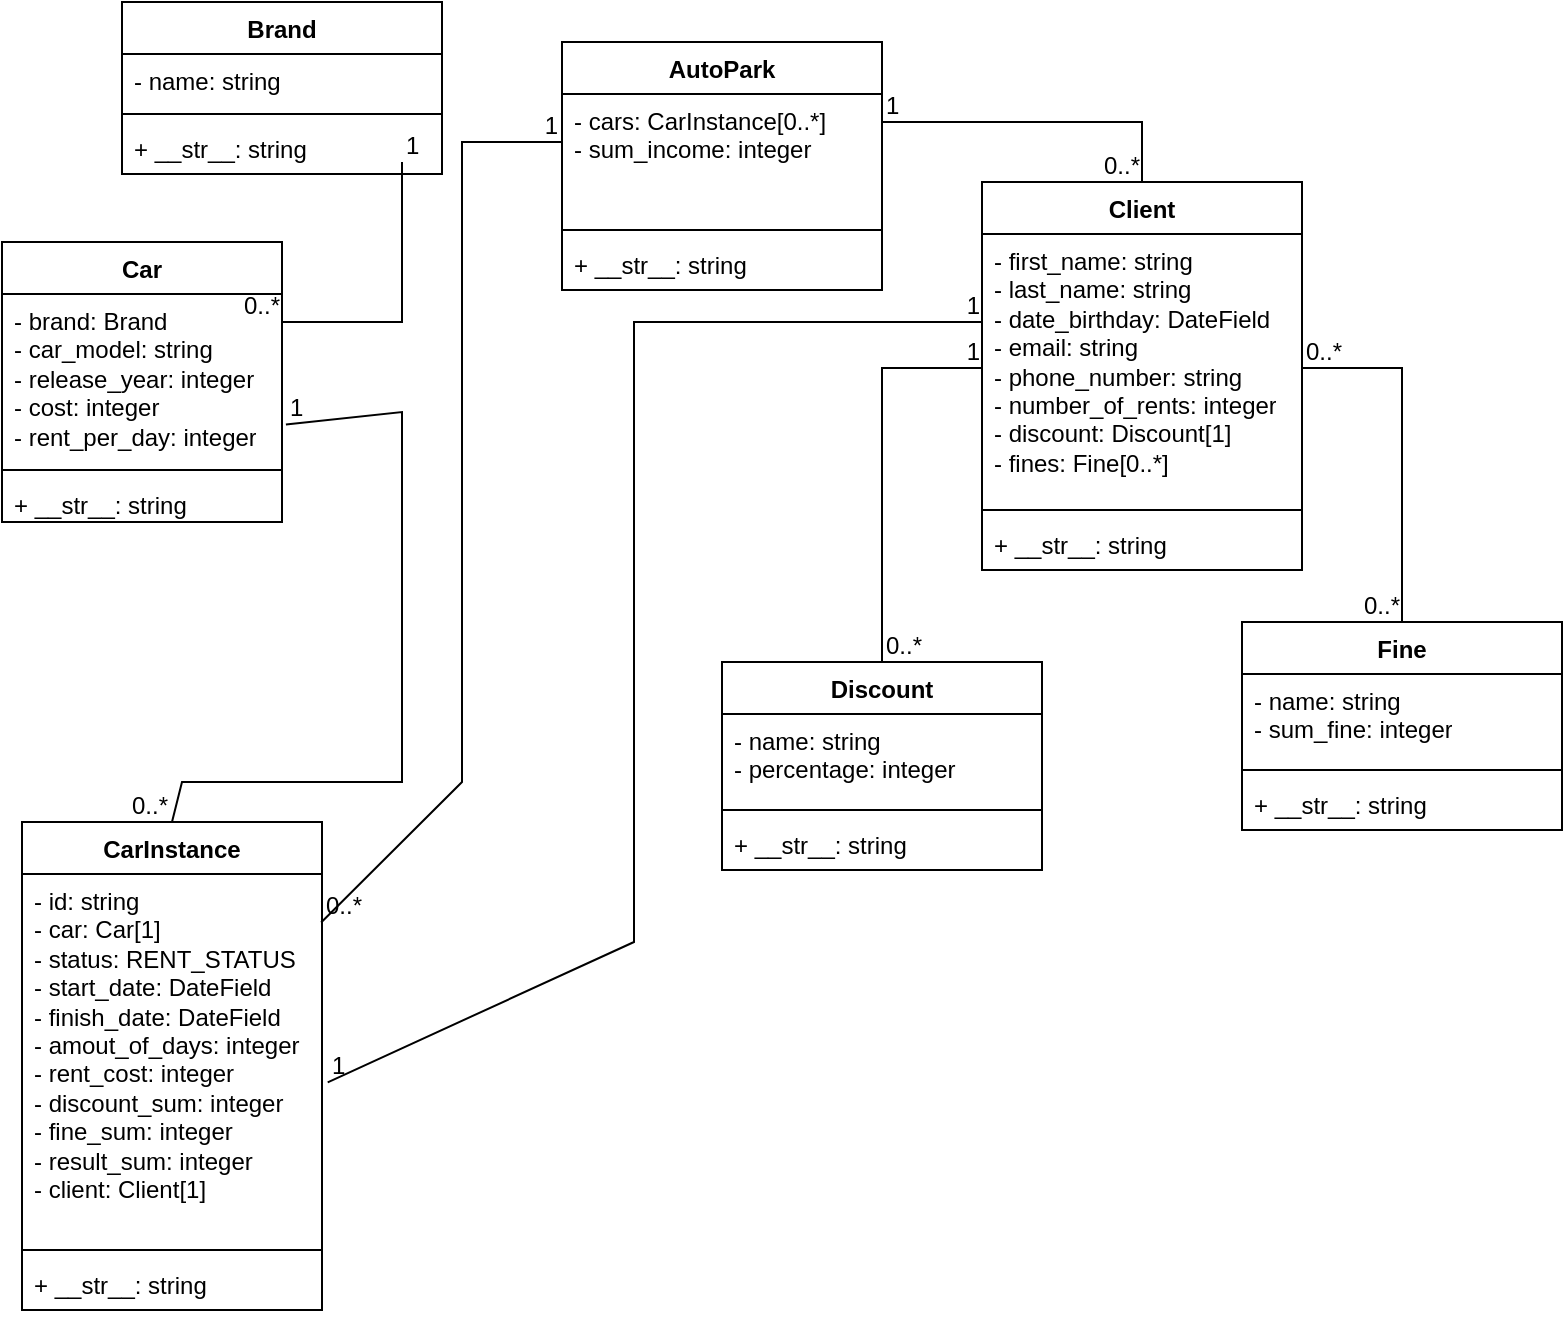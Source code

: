<mxfile version="21.3.2" type="device">
  <diagram name="Страница 1" id="Kk9kSj2eaHtR4Nf_tTGe">
    <mxGraphModel dx="1050" dy="581" grid="1" gridSize="10" guides="1" tooltips="1" connect="1" arrows="1" fold="1" page="1" pageScale="1" pageWidth="827" pageHeight="1169" math="0" shadow="0">
      <root>
        <mxCell id="0" />
        <mxCell id="1" parent="0" />
        <mxCell id="_AKniGrvtcUPgQlUbhEi-1" value="Car" style="swimlane;fontStyle=1;align=center;verticalAlign=top;childLayout=stackLayout;horizontal=1;startSize=26;horizontalStack=0;resizeParent=1;resizeParentMax=0;resizeLast=0;collapsible=1;marginBottom=0;whiteSpace=wrap;html=1;" parent="1" vertex="1">
          <mxGeometry x="20" y="130" width="140" height="140" as="geometry" />
        </mxCell>
        <mxCell id="_AKniGrvtcUPgQlUbhEi-2" value="- brand: Brand&lt;br&gt;- car_model: string&lt;br&gt;- release_year: integer&lt;br&gt;- cost: integer&lt;br&gt;- rent_per_day: integer" style="text;strokeColor=none;fillColor=none;align=left;verticalAlign=top;spacingLeft=4;spacingRight=4;overflow=hidden;rotatable=0;points=[[0,0.5],[1,0.5]];portConstraint=eastwest;whiteSpace=wrap;html=1;" parent="_AKniGrvtcUPgQlUbhEi-1" vertex="1">
          <mxGeometry y="26" width="140" height="84" as="geometry" />
        </mxCell>
        <mxCell id="_AKniGrvtcUPgQlUbhEi-3" value="" style="line;strokeWidth=1;fillColor=none;align=left;verticalAlign=middle;spacingTop=-1;spacingLeft=3;spacingRight=3;rotatable=0;labelPosition=right;points=[];portConstraint=eastwest;strokeColor=inherit;" parent="_AKniGrvtcUPgQlUbhEi-1" vertex="1">
          <mxGeometry y="110" width="140" height="8" as="geometry" />
        </mxCell>
        <mxCell id="_AKniGrvtcUPgQlUbhEi-4" value="+ __str__: string" style="text;strokeColor=none;fillColor=none;align=left;verticalAlign=top;spacingLeft=4;spacingRight=4;overflow=hidden;rotatable=0;points=[[0,0.5],[1,0.5]];portConstraint=eastwest;whiteSpace=wrap;html=1;" parent="_AKniGrvtcUPgQlUbhEi-1" vertex="1">
          <mxGeometry y="118" width="140" height="22" as="geometry" />
        </mxCell>
        <mxCell id="_AKniGrvtcUPgQlUbhEi-13" value="AutoPark" style="swimlane;fontStyle=1;align=center;verticalAlign=top;childLayout=stackLayout;horizontal=1;startSize=26;horizontalStack=0;resizeParent=1;resizeParentMax=0;resizeLast=0;collapsible=1;marginBottom=0;whiteSpace=wrap;html=1;" parent="1" vertex="1">
          <mxGeometry x="300" y="30" width="160" height="124" as="geometry" />
        </mxCell>
        <mxCell id="_AKniGrvtcUPgQlUbhEi-14" value="- cars: CarInstance[0..*]&lt;br&gt;- sum_income: integer" style="text;strokeColor=none;fillColor=none;align=left;verticalAlign=top;spacingLeft=4;spacingRight=4;overflow=hidden;rotatable=0;points=[[0,0.5],[1,0.5]];portConstraint=eastwest;whiteSpace=wrap;html=1;" parent="_AKniGrvtcUPgQlUbhEi-13" vertex="1">
          <mxGeometry y="26" width="160" height="64" as="geometry" />
        </mxCell>
        <mxCell id="_AKniGrvtcUPgQlUbhEi-15" value="" style="line;strokeWidth=1;fillColor=none;align=left;verticalAlign=middle;spacingTop=-1;spacingLeft=3;spacingRight=3;rotatable=0;labelPosition=right;points=[];portConstraint=eastwest;strokeColor=inherit;" parent="_AKniGrvtcUPgQlUbhEi-13" vertex="1">
          <mxGeometry y="90" width="160" height="8" as="geometry" />
        </mxCell>
        <mxCell id="_AKniGrvtcUPgQlUbhEi-16" value="+ __str__: string" style="text;strokeColor=none;fillColor=none;align=left;verticalAlign=top;spacingLeft=4;spacingRight=4;overflow=hidden;rotatable=0;points=[[0,0.5],[1,0.5]];portConstraint=eastwest;whiteSpace=wrap;html=1;" parent="_AKniGrvtcUPgQlUbhEi-13" vertex="1">
          <mxGeometry y="98" width="160" height="26" as="geometry" />
        </mxCell>
        <mxCell id="_AKniGrvtcUPgQlUbhEi-17" value="Client" style="swimlane;fontStyle=1;align=center;verticalAlign=top;childLayout=stackLayout;horizontal=1;startSize=26;horizontalStack=0;resizeParent=1;resizeParentMax=0;resizeLast=0;collapsible=1;marginBottom=0;whiteSpace=wrap;html=1;" parent="1" vertex="1">
          <mxGeometry x="510" y="100" width="160" height="194" as="geometry" />
        </mxCell>
        <mxCell id="_AKniGrvtcUPgQlUbhEi-18" value="- first_name: string&lt;br&gt;- last_name: string&lt;br&gt;- date_birthday: DateField&lt;br&gt;- email: string&lt;br&gt;- phone_number: string&lt;br&gt;- number_of_rents: integer&lt;br&gt;- discount: Discount[1]&lt;br&gt;- fines: Fine[0..*]" style="text;strokeColor=none;fillColor=none;align=left;verticalAlign=top;spacingLeft=4;spacingRight=4;overflow=hidden;rotatable=0;points=[[0,0.5],[1,0.5]];portConstraint=eastwest;whiteSpace=wrap;html=1;" parent="_AKniGrvtcUPgQlUbhEi-17" vertex="1">
          <mxGeometry y="26" width="160" height="134" as="geometry" />
        </mxCell>
        <mxCell id="_AKniGrvtcUPgQlUbhEi-19" value="" style="line;strokeWidth=1;fillColor=none;align=left;verticalAlign=middle;spacingTop=-1;spacingLeft=3;spacingRight=3;rotatable=0;labelPosition=right;points=[];portConstraint=eastwest;strokeColor=inherit;" parent="_AKniGrvtcUPgQlUbhEi-17" vertex="1">
          <mxGeometry y="160" width="160" height="8" as="geometry" />
        </mxCell>
        <mxCell id="_AKniGrvtcUPgQlUbhEi-20" value="+ __str__: string" style="text;strokeColor=none;fillColor=none;align=left;verticalAlign=top;spacingLeft=4;spacingRight=4;overflow=hidden;rotatable=0;points=[[0,0.5],[1,0.5]];portConstraint=eastwest;whiteSpace=wrap;html=1;" parent="_AKniGrvtcUPgQlUbhEi-17" vertex="1">
          <mxGeometry y="168" width="160" height="26" as="geometry" />
        </mxCell>
        <mxCell id="_AKniGrvtcUPgQlUbhEi-29" value="Discount" style="swimlane;fontStyle=1;align=center;verticalAlign=top;childLayout=stackLayout;horizontal=1;startSize=26;horizontalStack=0;resizeParent=1;resizeParentMax=0;resizeLast=0;collapsible=1;marginBottom=0;whiteSpace=wrap;html=1;" parent="1" vertex="1">
          <mxGeometry x="380" y="340" width="160" height="104" as="geometry" />
        </mxCell>
        <mxCell id="_AKniGrvtcUPgQlUbhEi-30" value="- name: string&lt;br&gt;- percentage: integer&amp;nbsp;" style="text;strokeColor=none;fillColor=none;align=left;verticalAlign=top;spacingLeft=4;spacingRight=4;overflow=hidden;rotatable=0;points=[[0,0.5],[1,0.5]];portConstraint=eastwest;whiteSpace=wrap;html=1;" parent="_AKniGrvtcUPgQlUbhEi-29" vertex="1">
          <mxGeometry y="26" width="160" height="44" as="geometry" />
        </mxCell>
        <mxCell id="_AKniGrvtcUPgQlUbhEi-31" value="" style="line;strokeWidth=1;fillColor=none;align=left;verticalAlign=middle;spacingTop=-1;spacingLeft=3;spacingRight=3;rotatable=0;labelPosition=right;points=[];portConstraint=eastwest;strokeColor=inherit;" parent="_AKniGrvtcUPgQlUbhEi-29" vertex="1">
          <mxGeometry y="70" width="160" height="8" as="geometry" />
        </mxCell>
        <mxCell id="_AKniGrvtcUPgQlUbhEi-32" value="+ __str__: string" style="text;strokeColor=none;fillColor=none;align=left;verticalAlign=top;spacingLeft=4;spacingRight=4;overflow=hidden;rotatable=0;points=[[0,0.5],[1,0.5]];portConstraint=eastwest;whiteSpace=wrap;html=1;" parent="_AKniGrvtcUPgQlUbhEi-29" vertex="1">
          <mxGeometry y="78" width="160" height="26" as="geometry" />
        </mxCell>
        <mxCell id="_AKniGrvtcUPgQlUbhEi-33" value="Fine" style="swimlane;fontStyle=1;align=center;verticalAlign=top;childLayout=stackLayout;horizontal=1;startSize=26;horizontalStack=0;resizeParent=1;resizeParentMax=0;resizeLast=0;collapsible=1;marginBottom=0;whiteSpace=wrap;html=1;" parent="1" vertex="1">
          <mxGeometry x="640" y="320" width="160" height="104" as="geometry" />
        </mxCell>
        <mxCell id="_AKniGrvtcUPgQlUbhEi-34" value="- name: string&lt;br&gt;- sum_fine: integer" style="text;strokeColor=none;fillColor=none;align=left;verticalAlign=top;spacingLeft=4;spacingRight=4;overflow=hidden;rotatable=0;points=[[0,0.5],[1,0.5]];portConstraint=eastwest;whiteSpace=wrap;html=1;" parent="_AKniGrvtcUPgQlUbhEi-33" vertex="1">
          <mxGeometry y="26" width="160" height="44" as="geometry" />
        </mxCell>
        <mxCell id="_AKniGrvtcUPgQlUbhEi-35" value="" style="line;strokeWidth=1;fillColor=none;align=left;verticalAlign=middle;spacingTop=-1;spacingLeft=3;spacingRight=3;rotatable=0;labelPosition=right;points=[];portConstraint=eastwest;strokeColor=inherit;" parent="_AKniGrvtcUPgQlUbhEi-33" vertex="1">
          <mxGeometry y="70" width="160" height="8" as="geometry" />
        </mxCell>
        <mxCell id="_AKniGrvtcUPgQlUbhEi-36" value="+ __str__: string" style="text;strokeColor=none;fillColor=none;align=left;verticalAlign=top;spacingLeft=4;spacingRight=4;overflow=hidden;rotatable=0;points=[[0,0.5],[1,0.5]];portConstraint=eastwest;whiteSpace=wrap;html=1;" parent="_AKniGrvtcUPgQlUbhEi-33" vertex="1">
          <mxGeometry y="78" width="160" height="26" as="geometry" />
        </mxCell>
        <mxCell id="_AKniGrvtcUPgQlUbhEi-37" value="" style="endArrow=none;html=1;rounded=0;exitX=0.5;exitY=0;exitDx=0;exitDy=0;entryX=0;entryY=0.5;entryDx=0;entryDy=0;" parent="1" source="_AKniGrvtcUPgQlUbhEi-29" target="_AKniGrvtcUPgQlUbhEi-18" edge="1">
          <mxGeometry relative="1" as="geometry">
            <mxPoint x="500" y="250" as="sourcePoint" />
            <mxPoint x="660" y="250" as="targetPoint" />
            <Array as="points">
              <mxPoint x="460" y="193" />
            </Array>
          </mxGeometry>
        </mxCell>
        <mxCell id="_AKniGrvtcUPgQlUbhEi-38" value="0..*" style="resizable=0;html=1;whiteSpace=wrap;align=left;verticalAlign=bottom;" parent="_AKniGrvtcUPgQlUbhEi-37" connectable="0" vertex="1">
          <mxGeometry x="-1" relative="1" as="geometry" />
        </mxCell>
        <mxCell id="_AKniGrvtcUPgQlUbhEi-39" value="1" style="resizable=0;html=1;whiteSpace=wrap;align=right;verticalAlign=bottom;" parent="_AKniGrvtcUPgQlUbhEi-37" connectable="0" vertex="1">
          <mxGeometry x="1" relative="1" as="geometry" />
        </mxCell>
        <mxCell id="_AKniGrvtcUPgQlUbhEi-40" value="" style="endArrow=none;html=1;rounded=0;entryX=0.5;entryY=0;entryDx=0;entryDy=0;exitX=1;exitY=0.5;exitDx=0;exitDy=0;" parent="1" source="_AKniGrvtcUPgQlUbhEi-18" target="_AKniGrvtcUPgQlUbhEi-33" edge="1">
          <mxGeometry relative="1" as="geometry">
            <mxPoint x="670" y="140" as="sourcePoint" />
            <mxPoint x="830" y="140" as="targetPoint" />
            <Array as="points">
              <mxPoint x="720" y="193" />
            </Array>
          </mxGeometry>
        </mxCell>
        <mxCell id="_AKniGrvtcUPgQlUbhEi-41" value="0..*" style="resizable=0;html=1;whiteSpace=wrap;align=left;verticalAlign=bottom;" parent="_AKniGrvtcUPgQlUbhEi-40" connectable="0" vertex="1">
          <mxGeometry x="-1" relative="1" as="geometry" />
        </mxCell>
        <mxCell id="_AKniGrvtcUPgQlUbhEi-42" value="0..*" style="resizable=0;html=1;whiteSpace=wrap;align=right;verticalAlign=bottom;" parent="_AKniGrvtcUPgQlUbhEi-40" connectable="0" vertex="1">
          <mxGeometry x="1" relative="1" as="geometry" />
        </mxCell>
        <mxCell id="_AKniGrvtcUPgQlUbhEi-43" value="" style="endArrow=none;html=1;rounded=0;entryX=0.5;entryY=0;entryDx=0;entryDy=0;" parent="1" target="_AKniGrvtcUPgQlUbhEi-17" edge="1">
          <mxGeometry relative="1" as="geometry">
            <mxPoint x="460" y="70" as="sourcePoint" />
            <mxPoint x="620" y="70" as="targetPoint" />
            <Array as="points">
              <mxPoint x="590" y="70" />
            </Array>
          </mxGeometry>
        </mxCell>
        <mxCell id="_AKniGrvtcUPgQlUbhEi-44" value="1" style="resizable=0;html=1;whiteSpace=wrap;align=left;verticalAlign=bottom;" parent="_AKniGrvtcUPgQlUbhEi-43" connectable="0" vertex="1">
          <mxGeometry x="-1" relative="1" as="geometry" />
        </mxCell>
        <mxCell id="_AKniGrvtcUPgQlUbhEi-45" value="0..*" style="resizable=0;html=1;whiteSpace=wrap;align=right;verticalAlign=bottom;" parent="_AKniGrvtcUPgQlUbhEi-43" connectable="0" vertex="1">
          <mxGeometry x="1" relative="1" as="geometry" />
        </mxCell>
        <mxCell id="_AKniGrvtcUPgQlUbhEi-46" value="" style="endArrow=none;html=1;rounded=0;exitX=0.997;exitY=0.132;exitDx=0;exitDy=0;exitPerimeter=0;" parent="1" source="_AKniGrvtcUPgQlUbhEi-62" edge="1">
          <mxGeometry relative="1" as="geometry">
            <mxPoint x="240" y="400" as="sourcePoint" />
            <mxPoint x="300" y="80" as="targetPoint" />
            <Array as="points">
              <mxPoint x="250" y="400" />
              <mxPoint x="250" y="80" />
            </Array>
          </mxGeometry>
        </mxCell>
        <mxCell id="_AKniGrvtcUPgQlUbhEi-47" value="0..*" style="resizable=0;html=1;whiteSpace=wrap;align=left;verticalAlign=bottom;" parent="_AKniGrvtcUPgQlUbhEi-46" connectable="0" vertex="1">
          <mxGeometry x="-1" relative="1" as="geometry" />
        </mxCell>
        <mxCell id="_AKniGrvtcUPgQlUbhEi-48" value="1" style="resizable=0;html=1;whiteSpace=wrap;align=right;verticalAlign=bottom;" parent="_AKniGrvtcUPgQlUbhEi-46" connectable="0" vertex="1">
          <mxGeometry x="1" relative="1" as="geometry" />
        </mxCell>
        <mxCell id="_AKniGrvtcUPgQlUbhEi-55" value="" style="endArrow=none;html=1;rounded=0;exitX=1.019;exitY=0.566;exitDx=0;exitDy=0;exitPerimeter=0;" parent="1" source="_AKniGrvtcUPgQlUbhEi-62" edge="1">
          <mxGeometry relative="1" as="geometry">
            <mxPoint x="336.4" y="240.214" as="sourcePoint" />
            <mxPoint x="510" y="170" as="targetPoint" />
            <Array as="points">
              <mxPoint x="336" y="480" />
              <mxPoint x="336" y="170" />
            </Array>
          </mxGeometry>
        </mxCell>
        <mxCell id="_AKniGrvtcUPgQlUbhEi-56" value="1" style="resizable=0;html=1;whiteSpace=wrap;align=left;verticalAlign=bottom;" parent="_AKniGrvtcUPgQlUbhEi-55" connectable="0" vertex="1">
          <mxGeometry x="-1" relative="1" as="geometry" />
        </mxCell>
        <mxCell id="_AKniGrvtcUPgQlUbhEi-57" value="1" style="resizable=0;html=1;whiteSpace=wrap;align=right;verticalAlign=bottom;" parent="_AKniGrvtcUPgQlUbhEi-55" connectable="0" vertex="1">
          <mxGeometry x="1" relative="1" as="geometry" />
        </mxCell>
        <mxCell id="_AKniGrvtcUPgQlUbhEi-58" value="" style="endArrow=none;html=1;rounded=0;entryX=0.5;entryY=0;entryDx=0;entryDy=0;exitX=1.014;exitY=0.777;exitDx=0;exitDy=0;exitPerimeter=0;" parent="1" source="_AKniGrvtcUPgQlUbhEi-2" target="_AKniGrvtcUPgQlUbhEi-61" edge="1">
          <mxGeometry relative="1" as="geometry">
            <mxPoint x="220" y="210" as="sourcePoint" />
            <mxPoint x="300" y="121" as="targetPoint" />
            <Array as="points">
              <mxPoint x="220" y="215" />
              <mxPoint x="220" y="320" />
              <mxPoint x="220" y="350" />
              <mxPoint x="220" y="400" />
              <mxPoint x="110" y="400" />
            </Array>
          </mxGeometry>
        </mxCell>
        <mxCell id="_AKniGrvtcUPgQlUbhEi-59" value="1" style="resizable=0;html=1;whiteSpace=wrap;align=left;verticalAlign=bottom;" parent="_AKniGrvtcUPgQlUbhEi-58" connectable="0" vertex="1">
          <mxGeometry x="-1" relative="1" as="geometry" />
        </mxCell>
        <mxCell id="_AKniGrvtcUPgQlUbhEi-60" value="0..*" style="resizable=0;html=1;whiteSpace=wrap;align=right;verticalAlign=bottom;" parent="_AKniGrvtcUPgQlUbhEi-58" connectable="0" vertex="1">
          <mxGeometry x="1" relative="1" as="geometry" />
        </mxCell>
        <mxCell id="_AKniGrvtcUPgQlUbhEi-61" value="CarInstance" style="swimlane;fontStyle=1;align=center;verticalAlign=top;childLayout=stackLayout;horizontal=1;startSize=26;horizontalStack=0;resizeParent=1;resizeParentMax=0;resizeLast=0;collapsible=1;marginBottom=0;whiteSpace=wrap;html=1;" parent="1" vertex="1">
          <mxGeometry x="30" y="420" width="150" height="244" as="geometry" />
        </mxCell>
        <mxCell id="_AKniGrvtcUPgQlUbhEi-62" value="- id: string&lt;br&gt;- car: Car[1]&lt;br&gt;- status: RENT_STATUS&lt;br&gt;- start_date: DateField&lt;br style=&quot;border-color: var(--border-color);&quot;&gt;- finish_date: DateField&lt;br style=&quot;border-color: var(--border-color);&quot;&gt;- amout_of_days: integer&amp;nbsp;&lt;br&gt;- rent_cost: integer&lt;br&gt;- discount_sum: integer&lt;br style=&quot;border-color: var(--border-color);&quot;&gt;- fine_sum: integer&lt;br style=&quot;border-color: var(--border-color);&quot;&gt;- result_sum: integer&lt;br style=&quot;border-color: var(--border-color);&quot;&gt;- client: Client[1]" style="text;strokeColor=none;fillColor=none;align=left;verticalAlign=top;spacingLeft=4;spacingRight=4;overflow=hidden;rotatable=0;points=[[0,0.5],[1,0.5]];portConstraint=eastwest;whiteSpace=wrap;html=1;" parent="_AKniGrvtcUPgQlUbhEi-61" vertex="1">
          <mxGeometry y="26" width="150" height="184" as="geometry" />
        </mxCell>
        <mxCell id="_AKniGrvtcUPgQlUbhEi-63" value="" style="line;strokeWidth=1;fillColor=none;align=left;verticalAlign=middle;spacingTop=-1;spacingLeft=3;spacingRight=3;rotatable=0;labelPosition=right;points=[];portConstraint=eastwest;strokeColor=inherit;" parent="_AKniGrvtcUPgQlUbhEi-61" vertex="1">
          <mxGeometry y="210" width="150" height="8" as="geometry" />
        </mxCell>
        <mxCell id="_AKniGrvtcUPgQlUbhEi-64" value="+ __str__: string" style="text;strokeColor=none;fillColor=none;align=left;verticalAlign=top;spacingLeft=4;spacingRight=4;overflow=hidden;rotatable=0;points=[[0,0.5],[1,0.5]];portConstraint=eastwest;whiteSpace=wrap;html=1;" parent="_AKniGrvtcUPgQlUbhEi-61" vertex="1">
          <mxGeometry y="218" width="150" height="26" as="geometry" />
        </mxCell>
        <mxCell id="bplLbo-FhsHbDOklW72I-1" value="Brand" style="swimlane;fontStyle=1;align=center;verticalAlign=top;childLayout=stackLayout;horizontal=1;startSize=26;horizontalStack=0;resizeParent=1;resizeParentMax=0;resizeLast=0;collapsible=1;marginBottom=0;whiteSpace=wrap;html=1;" vertex="1" parent="1">
          <mxGeometry x="80" y="10" width="160" height="86" as="geometry" />
        </mxCell>
        <mxCell id="bplLbo-FhsHbDOklW72I-2" value="- name: string" style="text;strokeColor=none;fillColor=none;align=left;verticalAlign=top;spacingLeft=4;spacingRight=4;overflow=hidden;rotatable=0;points=[[0,0.5],[1,0.5]];portConstraint=eastwest;whiteSpace=wrap;html=1;" vertex="1" parent="bplLbo-FhsHbDOklW72I-1">
          <mxGeometry y="26" width="160" height="26" as="geometry" />
        </mxCell>
        <mxCell id="bplLbo-FhsHbDOklW72I-3" value="" style="line;strokeWidth=1;fillColor=none;align=left;verticalAlign=middle;spacingTop=-1;spacingLeft=3;spacingRight=3;rotatable=0;labelPosition=right;points=[];portConstraint=eastwest;strokeColor=inherit;" vertex="1" parent="bplLbo-FhsHbDOklW72I-1">
          <mxGeometry y="52" width="160" height="8" as="geometry" />
        </mxCell>
        <mxCell id="bplLbo-FhsHbDOklW72I-4" value="+ __str__: string" style="text;strokeColor=none;fillColor=none;align=left;verticalAlign=top;spacingLeft=4;spacingRight=4;overflow=hidden;rotatable=0;points=[[0,0.5],[1,0.5]];portConstraint=eastwest;whiteSpace=wrap;html=1;" vertex="1" parent="bplLbo-FhsHbDOklW72I-1">
          <mxGeometry y="60" width="160" height="26" as="geometry" />
        </mxCell>
        <mxCell id="bplLbo-FhsHbDOklW72I-5" value="" style="endArrow=none;html=1;rounded=0;" edge="1" parent="1">
          <mxGeometry relative="1" as="geometry">
            <mxPoint x="220" y="90" as="sourcePoint" />
            <mxPoint x="160" y="170" as="targetPoint" />
            <Array as="points">
              <mxPoint x="220" y="170" />
            </Array>
          </mxGeometry>
        </mxCell>
        <mxCell id="bplLbo-FhsHbDOklW72I-6" value="1" style="resizable=0;html=1;whiteSpace=wrap;align=left;verticalAlign=bottom;" connectable="0" vertex="1" parent="bplLbo-FhsHbDOklW72I-5">
          <mxGeometry x="-1" relative="1" as="geometry" />
        </mxCell>
        <mxCell id="bplLbo-FhsHbDOklW72I-7" value="0..*" style="resizable=0;html=1;whiteSpace=wrap;align=right;verticalAlign=bottom;" connectable="0" vertex="1" parent="bplLbo-FhsHbDOklW72I-5">
          <mxGeometry x="1" relative="1" as="geometry" />
        </mxCell>
      </root>
    </mxGraphModel>
  </diagram>
</mxfile>

